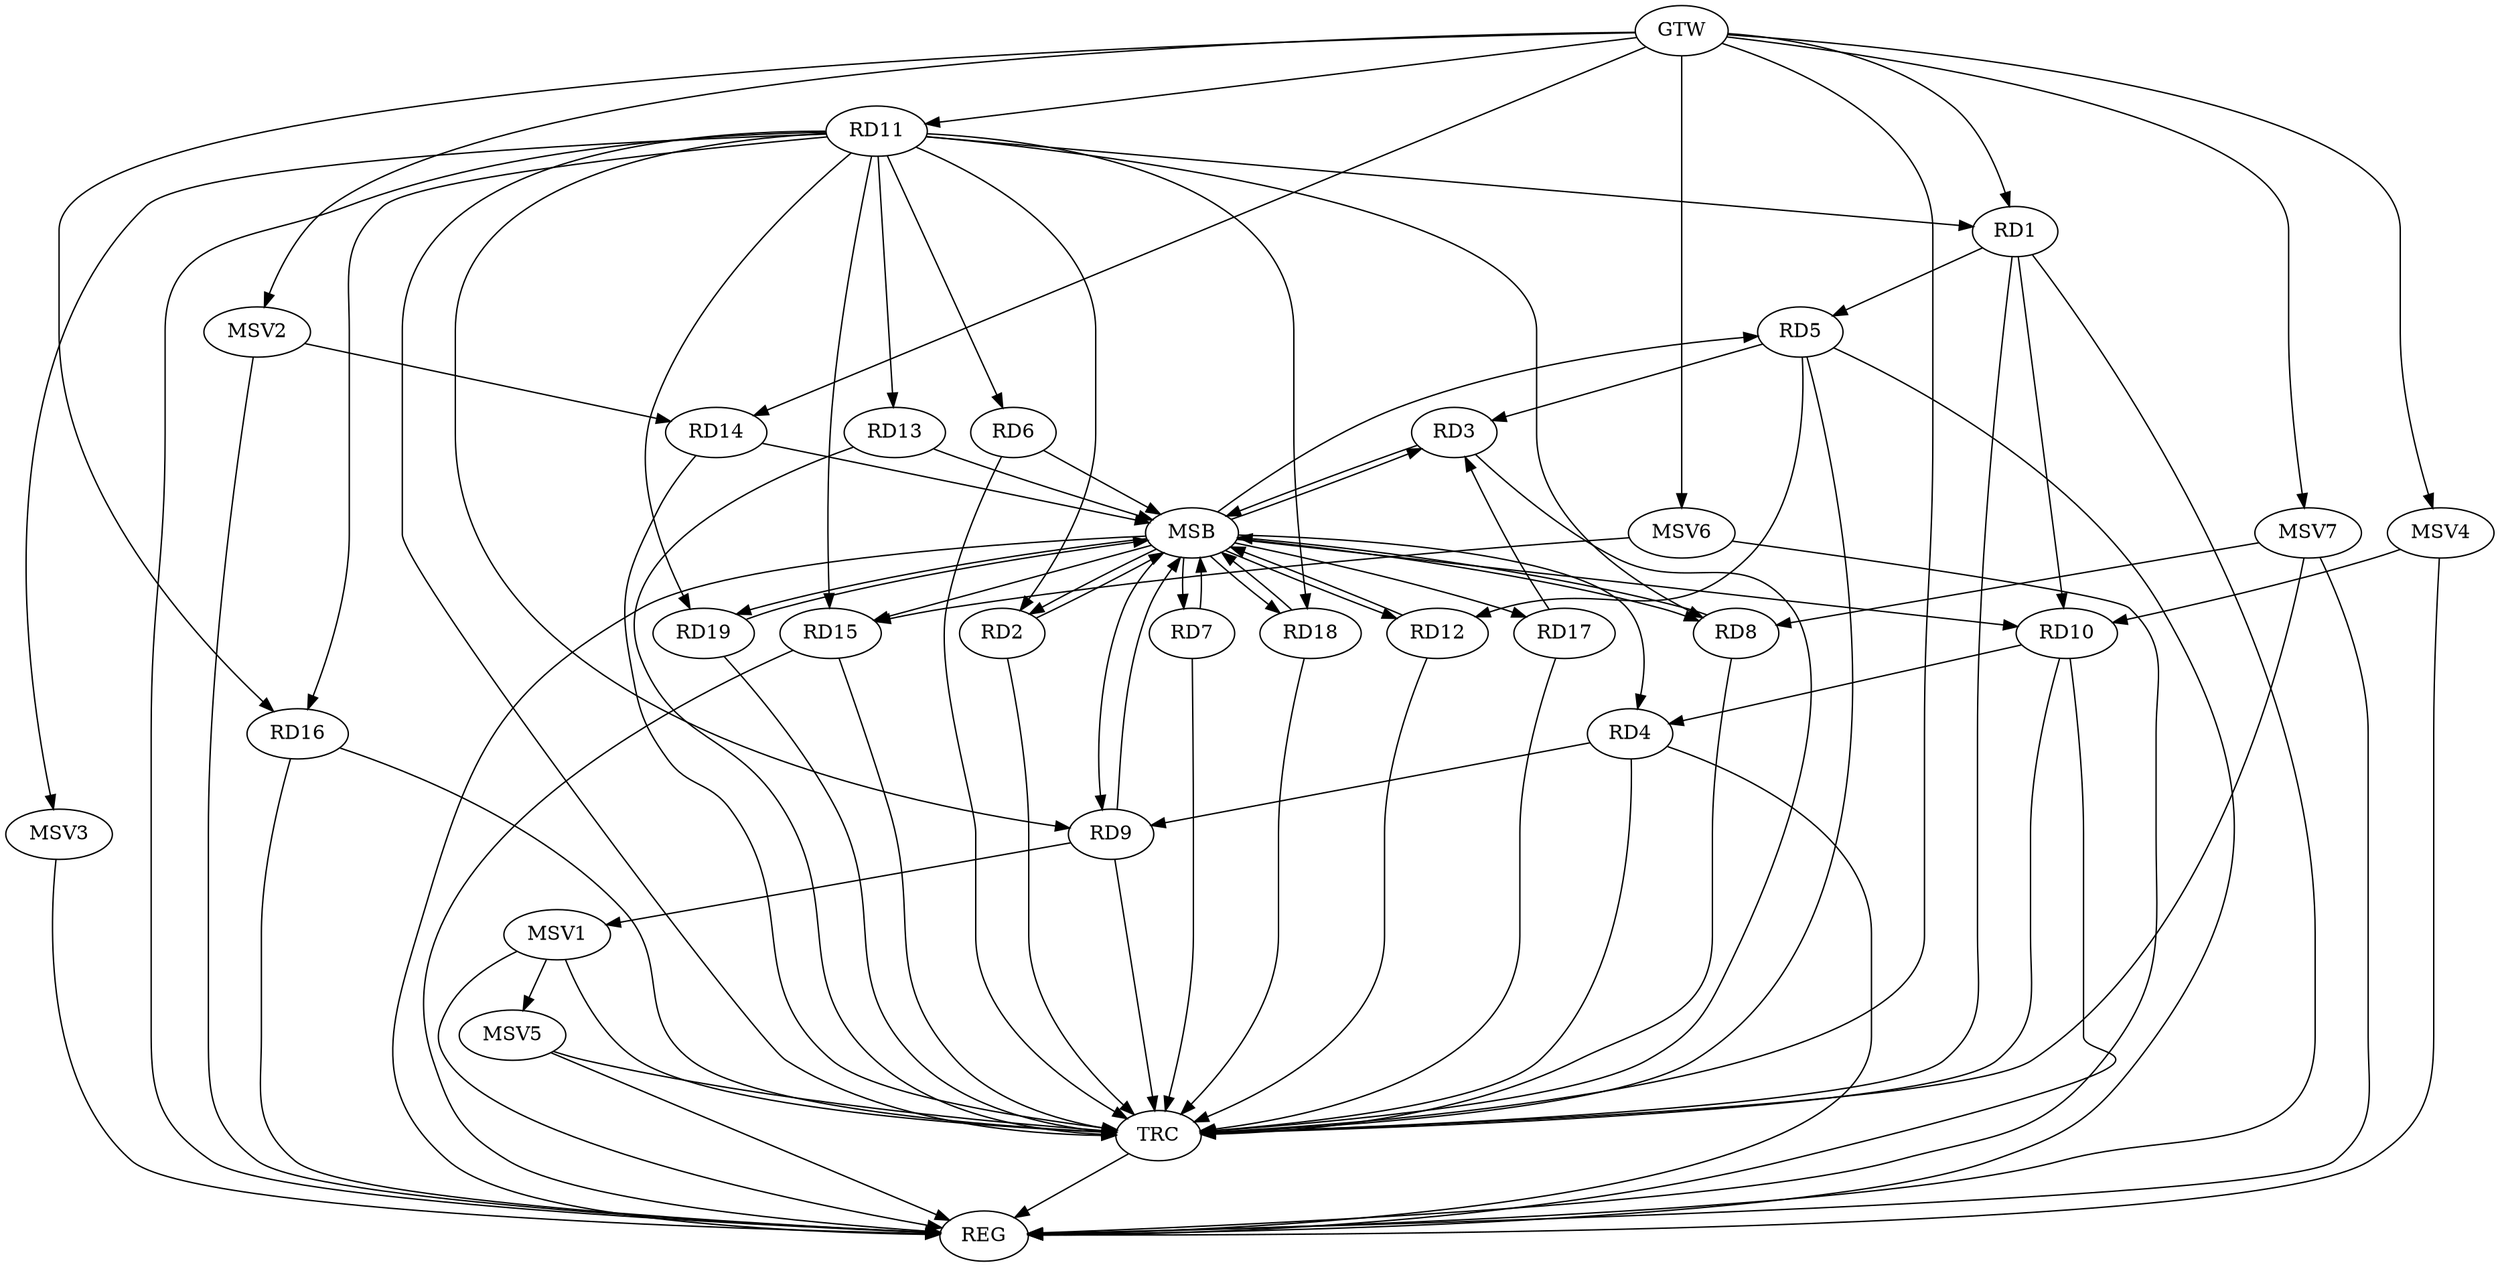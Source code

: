 strict digraph G {
  RD1 [ label="RD1" ];
  RD2 [ label="RD2" ];
  RD3 [ label="RD3" ];
  RD4 [ label="RD4" ];
  RD5 [ label="RD5" ];
  RD6 [ label="RD6" ];
  RD7 [ label="RD7" ];
  RD8 [ label="RD8" ];
  RD9 [ label="RD9" ];
  RD10 [ label="RD10" ];
  RD11 [ label="RD11" ];
  RD12 [ label="RD12" ];
  RD13 [ label="RD13" ];
  RD14 [ label="RD14" ];
  RD15 [ label="RD15" ];
  RD16 [ label="RD16" ];
  RD17 [ label="RD17" ];
  RD18 [ label="RD18" ];
  RD19 [ label="RD19" ];
  GTW [ label="GTW" ];
  REG [ label="REG" ];
  MSB [ label="MSB" ];
  TRC [ label="TRC" ];
  MSV1 [ label="MSV1" ];
  MSV2 [ label="MSV2" ];
  MSV3 [ label="MSV3" ];
  MSV4 [ label="MSV4" ];
  MSV5 [ label="MSV5" ];
  MSV6 [ label="MSV6" ];
  MSV7 [ label="MSV7" ];
  RD1 -> RD5;
  RD1 -> RD10;
  RD5 -> RD3;
  RD17 -> RD3;
  RD4 -> RD9;
  RD10 -> RD4;
  RD5 -> RD12;
  RD11 -> RD6;
  RD11 -> RD9;
  RD11 -> RD13;
  RD11 -> RD19;
  GTW -> RD1;
  GTW -> RD11;
  GTW -> RD14;
  GTW -> RD16;
  RD1 -> REG;
  RD4 -> REG;
  RD5 -> REG;
  RD10 -> REG;
  RD11 -> REG;
  RD15 -> REG;
  RD16 -> REG;
  RD2 -> MSB;
  MSB -> RD12;
  MSB -> RD15;
  MSB -> REG;
  RD3 -> MSB;
  MSB -> RD8;
  MSB -> RD9;
  MSB -> RD19;
  RD6 -> MSB;
  MSB -> RD7;
  RD7 -> MSB;
  MSB -> RD2;
  MSB -> RD3;
  MSB -> RD18;
  RD8 -> MSB;
  MSB -> RD10;
  RD9 -> MSB;
  RD12 -> MSB;
  MSB -> RD5;
  MSB -> RD17;
  RD13 -> MSB;
  MSB -> RD4;
  RD14 -> MSB;
  RD18 -> MSB;
  RD19 -> MSB;
  RD1 -> TRC;
  RD2 -> TRC;
  RD3 -> TRC;
  RD4 -> TRC;
  RD5 -> TRC;
  RD6 -> TRC;
  RD7 -> TRC;
  RD8 -> TRC;
  RD9 -> TRC;
  RD10 -> TRC;
  RD11 -> TRC;
  RD12 -> TRC;
  RD13 -> TRC;
  RD14 -> TRC;
  RD15 -> TRC;
  RD16 -> TRC;
  RD17 -> TRC;
  RD18 -> TRC;
  RD19 -> TRC;
  GTW -> TRC;
  TRC -> REG;
  RD11 -> RD18;
  RD11 -> RD8;
  RD11 -> RD1;
  RD11 -> RD16;
  RD11 -> RD15;
  RD11 -> RD2;
  RD9 -> MSV1;
  MSV1 -> REG;
  MSV1 -> TRC;
  MSV2 -> RD14;
  GTW -> MSV2;
  MSV2 -> REG;
  RD11 -> MSV3;
  MSV3 -> REG;
  MSV4 -> RD10;
  GTW -> MSV4;
  MSV4 -> REG;
  MSV1 -> MSV5;
  MSV5 -> REG;
  MSV5 -> TRC;
  MSV6 -> RD15;
  GTW -> MSV6;
  MSV6 -> REG;
  MSV7 -> RD8;
  GTW -> MSV7;
  MSV7 -> REG;
  MSV7 -> TRC;
}
